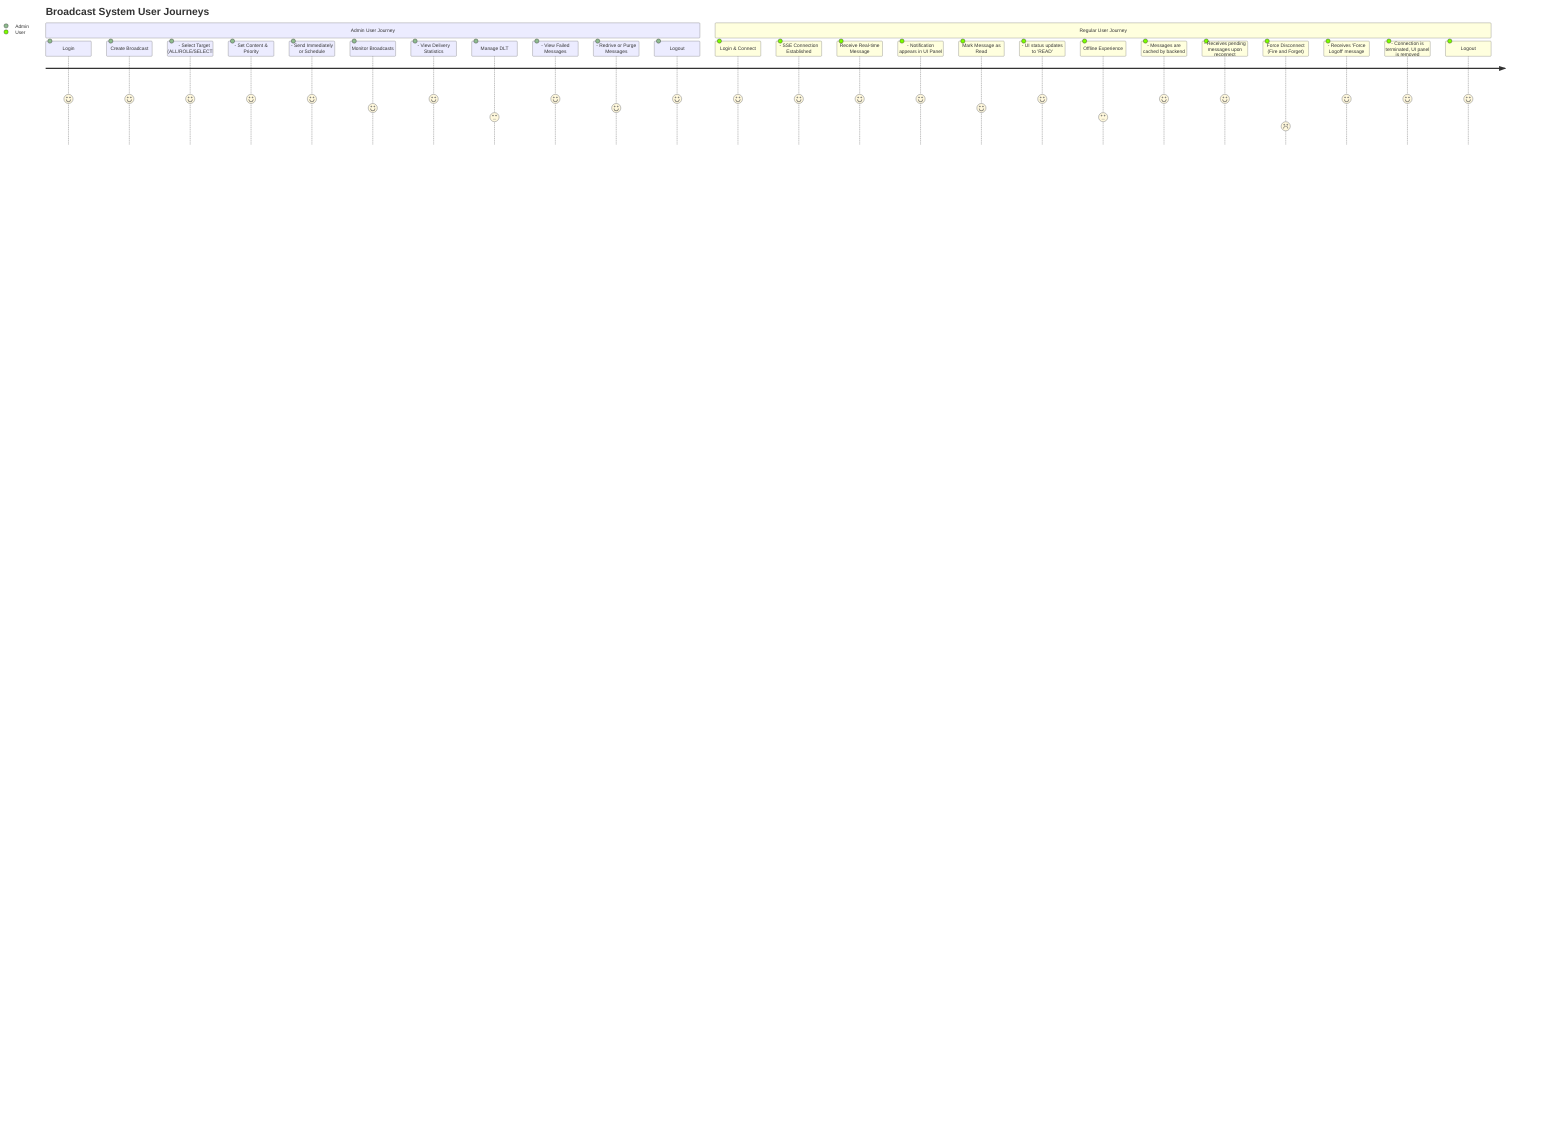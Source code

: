 journey
    title Broadcast System User Journeys
    
    section Admin User Journey
      Login: 5: Admin
      Create Broadcast: 5: Admin
      - Select Target (ALL/ROLE/SELECTED): 5: Admin
      - Set Content & Priority: 5: Admin
      - Send Immediately or Schedule: 5: Admin
      Monitor Broadcasts: 4: Admin
      - View Delivery Statistics: 5: Admin
      Manage DLT: 3: Admin
      - View Failed Messages: 5: Admin
      - Redrive or Purge Messages: 4: Admin
      Logout: 5: Admin

    section Regular User Journey
      Login & Connect: 5: User
      - SSE Connection Established: 5: User
      Receive Real-time Message: 5: User
      - Notification appears in UI Panel: 5: User
      Mark Message as Read: 4: User
      - UI status updates to 'READ': 5: User
      Offline Experience: 3: User
      - Messages are cached by backend: 5: User
      - Receives pending messages upon reconnect: 5: User
      Force Disconnect (Fire and Forget): 2: User
      - Receives 'Force Logoff' message: 5: User
      - Connection is terminated, UI panel is removed: 5: User
      Logout: 5: User